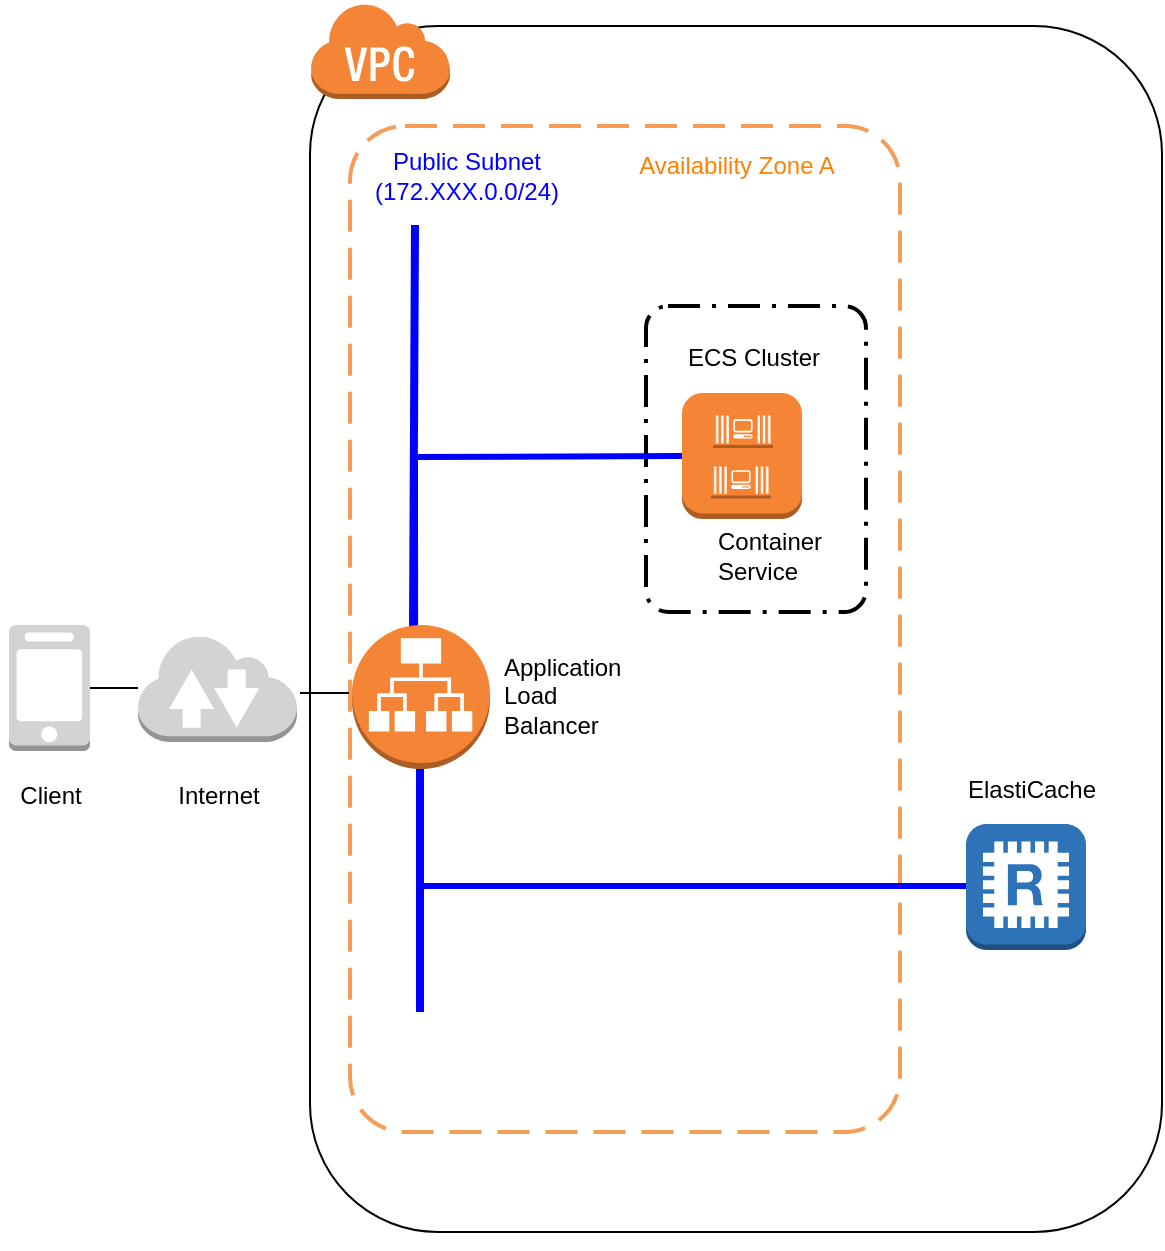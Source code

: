 <mxfile version="10.3.5" type="github"><diagram id="viUdXMOnejidmwT4UmB9" name="ページ1"><mxGraphModel dx="1358" dy="657" grid="1" gridSize="10" guides="1" tooltips="1" connect="1" arrows="1" fold="1" page="1" pageScale="1" pageWidth="1169" pageHeight="827" math="0" shadow="0"><root><mxCell id="0"/><mxCell id="1" parent="0"/><mxCell id="enbAGnjpzGnEH6KnfpMB-1" value="" style="rounded=1;whiteSpace=wrap;html=1;" vertex="1" parent="1"><mxGeometry x="305" y="117" width="426" height="603" as="geometry"/></mxCell><mxCell id="enbAGnjpzGnEH6KnfpMB-3" value="" style="rounded=1;arcSize=10;dashed=1;strokeColor=#F59D56;fillColor=none;gradientColor=none;dashPattern=8 4;strokeWidth=2;fontColor=#0000FF;" vertex="1" parent="1"><mxGeometry x="325" y="167" width="275" height="503" as="geometry"/></mxCell><mxCell id="enbAGnjpzGnEH6KnfpMB-6" value="" style="rounded=1;arcSize=10;dashed=1;strokeColor=#000000;fillColor=none;gradientColor=none;dashPattern=8 3 1 3;strokeWidth=2;fontColor=#FF8000;" vertex="1" parent="1"><mxGeometry x="473" y="257" width="110" height="153" as="geometry"/></mxCell><mxCell id="enbAGnjpzGnEH6KnfpMB-7" value="" style="endArrow=none;html=1;strokeColor=#0000FF;strokeWidth=4;exitX=0.5;exitY=0;exitPerimeter=0;" edge="1" parent="1"><mxGeometry width="50" height="50" relative="1" as="geometry"><mxPoint x="356.5" y="419.5" as="sourcePoint"/><mxPoint x="357.5" y="216.5" as="targetPoint"/></mxGeometry></mxCell><mxCell id="enbAGnjpzGnEH6KnfpMB-8" value="" style="endArrow=none;html=1;strokeColor=#0000FF;strokeWidth=4;" edge="1" parent="1"><mxGeometry width="50" height="50" relative="1" as="geometry"><mxPoint x="360" y="610" as="sourcePoint"/><mxPoint x="360" y="488.5" as="targetPoint"/></mxGeometry></mxCell><mxCell id="enbAGnjpzGnEH6KnfpMB-9" value="" style="dashed=0;html=1;shape=mxgraph.aws3.virtual_private_cloud;fillColor=#F58536;gradientColor=none;dashed=0;fontColor=#0000FF;aspect=fixed;" vertex="1" parent="1"><mxGeometry x="305" y="105" width="70" height="48.46" as="geometry"/></mxCell><mxCell id="enbAGnjpzGnEH6KnfpMB-10" value="" style="dashed=0;html=1;shape=mxgraph.aws3.instance;fillColor=#F58534;gradientColor=none;fontColor=#0000FF;" vertex="1" parent="1"><mxGeometry x="491" y="300.5" width="60" height="63" as="geometry"/></mxCell><mxCell id="enbAGnjpzGnEH6KnfpMB-11" style="edgeStyle=none;html=1;entryX=0;entryY=0.5;entryPerimeter=0;jettySize=auto;orthogonalLoop=1;strokeColor=#0000FF;strokeWidth=3;fontColor=#FF8000;rounded=0;startArrow=none;startFill=0;endArrow=none;endFill=0;exitX=0.457;exitY=0.111;exitPerimeter=0;" edge="1" parent="1" source="enbAGnjpzGnEH6KnfpMB-13" target="enbAGnjpzGnEH6KnfpMB-10"><mxGeometry relative="1" as="geometry"><mxPoint x="406.5" y="426.5" as="sourcePoint"/><Array as="points"><mxPoint x="357.5" y="332.5"/></Array></mxGeometry></mxCell><mxCell id="enbAGnjpzGnEH6KnfpMB-13" value="" style="dashed=0;html=1;shape=mxgraph.aws3.application_load_balancer;fillColor=#F58536;gradientColor=none;" vertex="1" parent="1"><mxGeometry x="326" y="416.5" width="69" height="72" as="geometry"/></mxCell><mxCell id="enbAGnjpzGnEH6KnfpMB-19" value="Container&lt;br&gt;Service" style="text;html=1;resizable=0;autosize=1;align=left;verticalAlign=middle;points=[];fillColor=none;strokeColor=none;rounded=0;dashed=1;fontColor=#000000;" vertex="1" parent="1"><mxGeometry x="506.5" y="366.5" width="70" height="30" as="geometry"/></mxCell><mxCell id="enbAGnjpzGnEH6KnfpMB-31" value="Availability Zone A" style="text;html=1;resizable=0;autosize=1;align=center;verticalAlign=middle;points=[];fillColor=none;strokeColor=none;rounded=0;dashed=1;fontColor=#FF8000;" vertex="1" parent="1"><mxGeometry x="462.5" y="176.5" width="110" height="20" as="geometry"/></mxCell><mxCell id="enbAGnjpzGnEH6KnfpMB-32" value="ECS Cluster&lt;br&gt;" style="text;html=1;resizable=0;autosize=1;align=right;verticalAlign=middle;points=[];fillColor=none;strokeColor=none;rounded=0;dashed=1;fontColor=#000000;" vertex="1" parent="1"><mxGeometry x="480.5" y="273" width="80" height="20" as="geometry"/></mxCell><mxCell id="enbAGnjpzGnEH6KnfpMB-34" value="" style="dashed=0;html=1;shape=mxgraph.aws3.ec2_compute_container_3;fillColor=#F58534;gradientColor=none;fontColor=#006600;aspect=fixed;" vertex="1" parent="1"><mxGeometry x="505.5" y="336" width="30" height="17.25" as="geometry"/></mxCell><mxCell id="enbAGnjpzGnEH6KnfpMB-35" value="" style="dashed=0;html=1;shape=mxgraph.aws3.ec2_compute_container_3;fillColor=#F58534;gradientColor=none;fontColor=#006600;aspect=fixed;" vertex="1" parent="1"><mxGeometry x="506.5" y="310.5" width="30" height="17.5" as="geometry"/></mxCell><mxCell id="enbAGnjpzGnEH6KnfpMB-41" value="Public Subnet&lt;br&gt;(172.XXX.0.0/24)&lt;br&gt;" style="text;html=1;resizable=0;autosize=1;align=center;verticalAlign=middle;points=[];fillColor=none;strokeColor=none;rounded=0;dashed=1;fontColor=#0000FF;" vertex="1" parent="1"><mxGeometry x="328" y="176.5" width="110" height="30" as="geometry"/></mxCell><mxCell id="enbAGnjpzGnEH6KnfpMB-47" value="" style="edgeStyle=orthogonalEdgeStyle;rounded=0;html=1;endArrow=none;endFill=0;jettySize=auto;orthogonalLoop=1;" edge="1" parent="1" source="enbAGnjpzGnEH6KnfpMB-48" target="enbAGnjpzGnEH6KnfpMB-49"><mxGeometry relative="1" as="geometry"/></mxCell><mxCell id="enbAGnjpzGnEH6KnfpMB-48" value="" style="dashed=0;html=1;shape=mxgraph.aws3.mobile_client;fillColor=#D2D3D3;gradientColor=none;" vertex="1" parent="1"><mxGeometry x="154.5" y="416.5" width="40.5" height="63" as="geometry"/></mxCell><mxCell id="enbAGnjpzGnEH6KnfpMB-49" value="" style="dashed=0;html=1;shape=mxgraph.aws3.internet_2;fillColor=#D2D3D3;gradientColor=none;" vertex="1" parent="1"><mxGeometry x="219" y="421" width="79.5" height="54" as="geometry"/></mxCell><mxCell id="enbAGnjpzGnEH6KnfpMB-50" value="Internet&lt;br&gt;" style="text;html=1;resizable=0;autosize=1;align=center;verticalAlign=middle;points=[];fillColor=none;strokeColor=none;rounded=0;dashed=1;fontColor=#000000;" vertex="1" parent="1"><mxGeometry x="229" y="491.5" width="60" height="20" as="geometry"/></mxCell><mxCell id="enbAGnjpzGnEH6KnfpMB-51" value="Client&lt;br&gt;" style="text;html=1;resizable=0;autosize=1;align=center;verticalAlign=middle;points=[];fillColor=none;strokeColor=none;rounded=0;dashed=1;fontColor=#000000;" vertex="1" parent="1"><mxGeometry x="150" y="491.5" width="50" height="20" as="geometry"/></mxCell><mxCell id="enbAGnjpzGnEH6KnfpMB-54" value="" style="edgeStyle=orthogonalEdgeStyle;rounded=0;html=1;endArrow=none;endFill=0;jettySize=auto;orthogonalLoop=1;" edge="1" parent="1"><mxGeometry relative="1" as="geometry"><mxPoint x="300" y="450.5" as="sourcePoint"/><mxPoint x="324.5" y="450.5" as="targetPoint"/></mxGeometry></mxCell><mxCell id="enbAGnjpzGnEH6KnfpMB-55" value="Application&lt;br&gt;Load&lt;br&gt;Balancer&lt;br&gt;" style="text;html=1;resizable=0;autosize=1;align=left;verticalAlign=middle;points=[];fillColor=none;strokeColor=none;rounded=0;dashed=1;fontColor=#000000;" vertex="1" parent="1"><mxGeometry x="399.5" y="426.5" width="70" height="50" as="geometry"/></mxCell><mxCell id="enbAGnjpzGnEH6KnfpMB-62" value="" style="outlineConnect=0;dashed=0;verticalLabelPosition=bottom;verticalAlign=top;align=center;html=1;shape=mxgraph.aws3.redis;fillColor=#2E73B8;gradientColor=none;" vertex="1" parent="1"><mxGeometry x="633" y="516" width="60" height="63" as="geometry"/></mxCell><mxCell id="enbAGnjpzGnEH6KnfpMB-63" style="rounded=0;html=1;jettySize=auto;orthogonalLoop=1;strokeColor=#0000FF;strokeWidth=3;fontColor=#FF8000;endArrow=none;endFill=0;entryX=0;entryY=0.5;entryDx=0;entryDy=0;entryPerimeter=0;" edge="1" parent="1"><mxGeometry relative="1" as="geometry"><mxPoint x="633" y="547" as="targetPoint"/><mxPoint x="361" y="547" as="sourcePoint"/></mxGeometry></mxCell><mxCell id="enbAGnjpzGnEH6KnfpMB-64" value="ElastiCache&lt;br&gt;" style="text;html=1;resizable=0;autosize=1;align=right;verticalAlign=middle;points=[];fillColor=none;strokeColor=none;rounded=0;dashed=1;fontColor=#000000;" vertex="1" parent="1"><mxGeometry x="619" y="488.5" width="80" height="20" as="geometry"/></mxCell><mxCell id="enbAGnjpzGnEH6KnfpMB-65" style="edgeStyle=orthogonalEdgeStyle;rounded=0;orthogonalLoop=1;jettySize=auto;html=1;exitX=0.5;exitY=1;exitDx=0;exitDy=0;" edge="1" parent="1" source="enbAGnjpzGnEH6KnfpMB-1" target="enbAGnjpzGnEH6KnfpMB-1"><mxGeometry relative="1" as="geometry"/></mxCell><mxCell id="enbAGnjpzGnEH6KnfpMB-67" style="edgeStyle=orthogonalEdgeStyle;rounded=0;orthogonalLoop=1;jettySize=auto;html=1;exitX=0.5;exitY=1;exitDx=0;exitDy=0;" edge="1" parent="1" source="enbAGnjpzGnEH6KnfpMB-1" target="enbAGnjpzGnEH6KnfpMB-1"><mxGeometry relative="1" as="geometry"/></mxCell></root></mxGraphModel></diagram></mxfile>